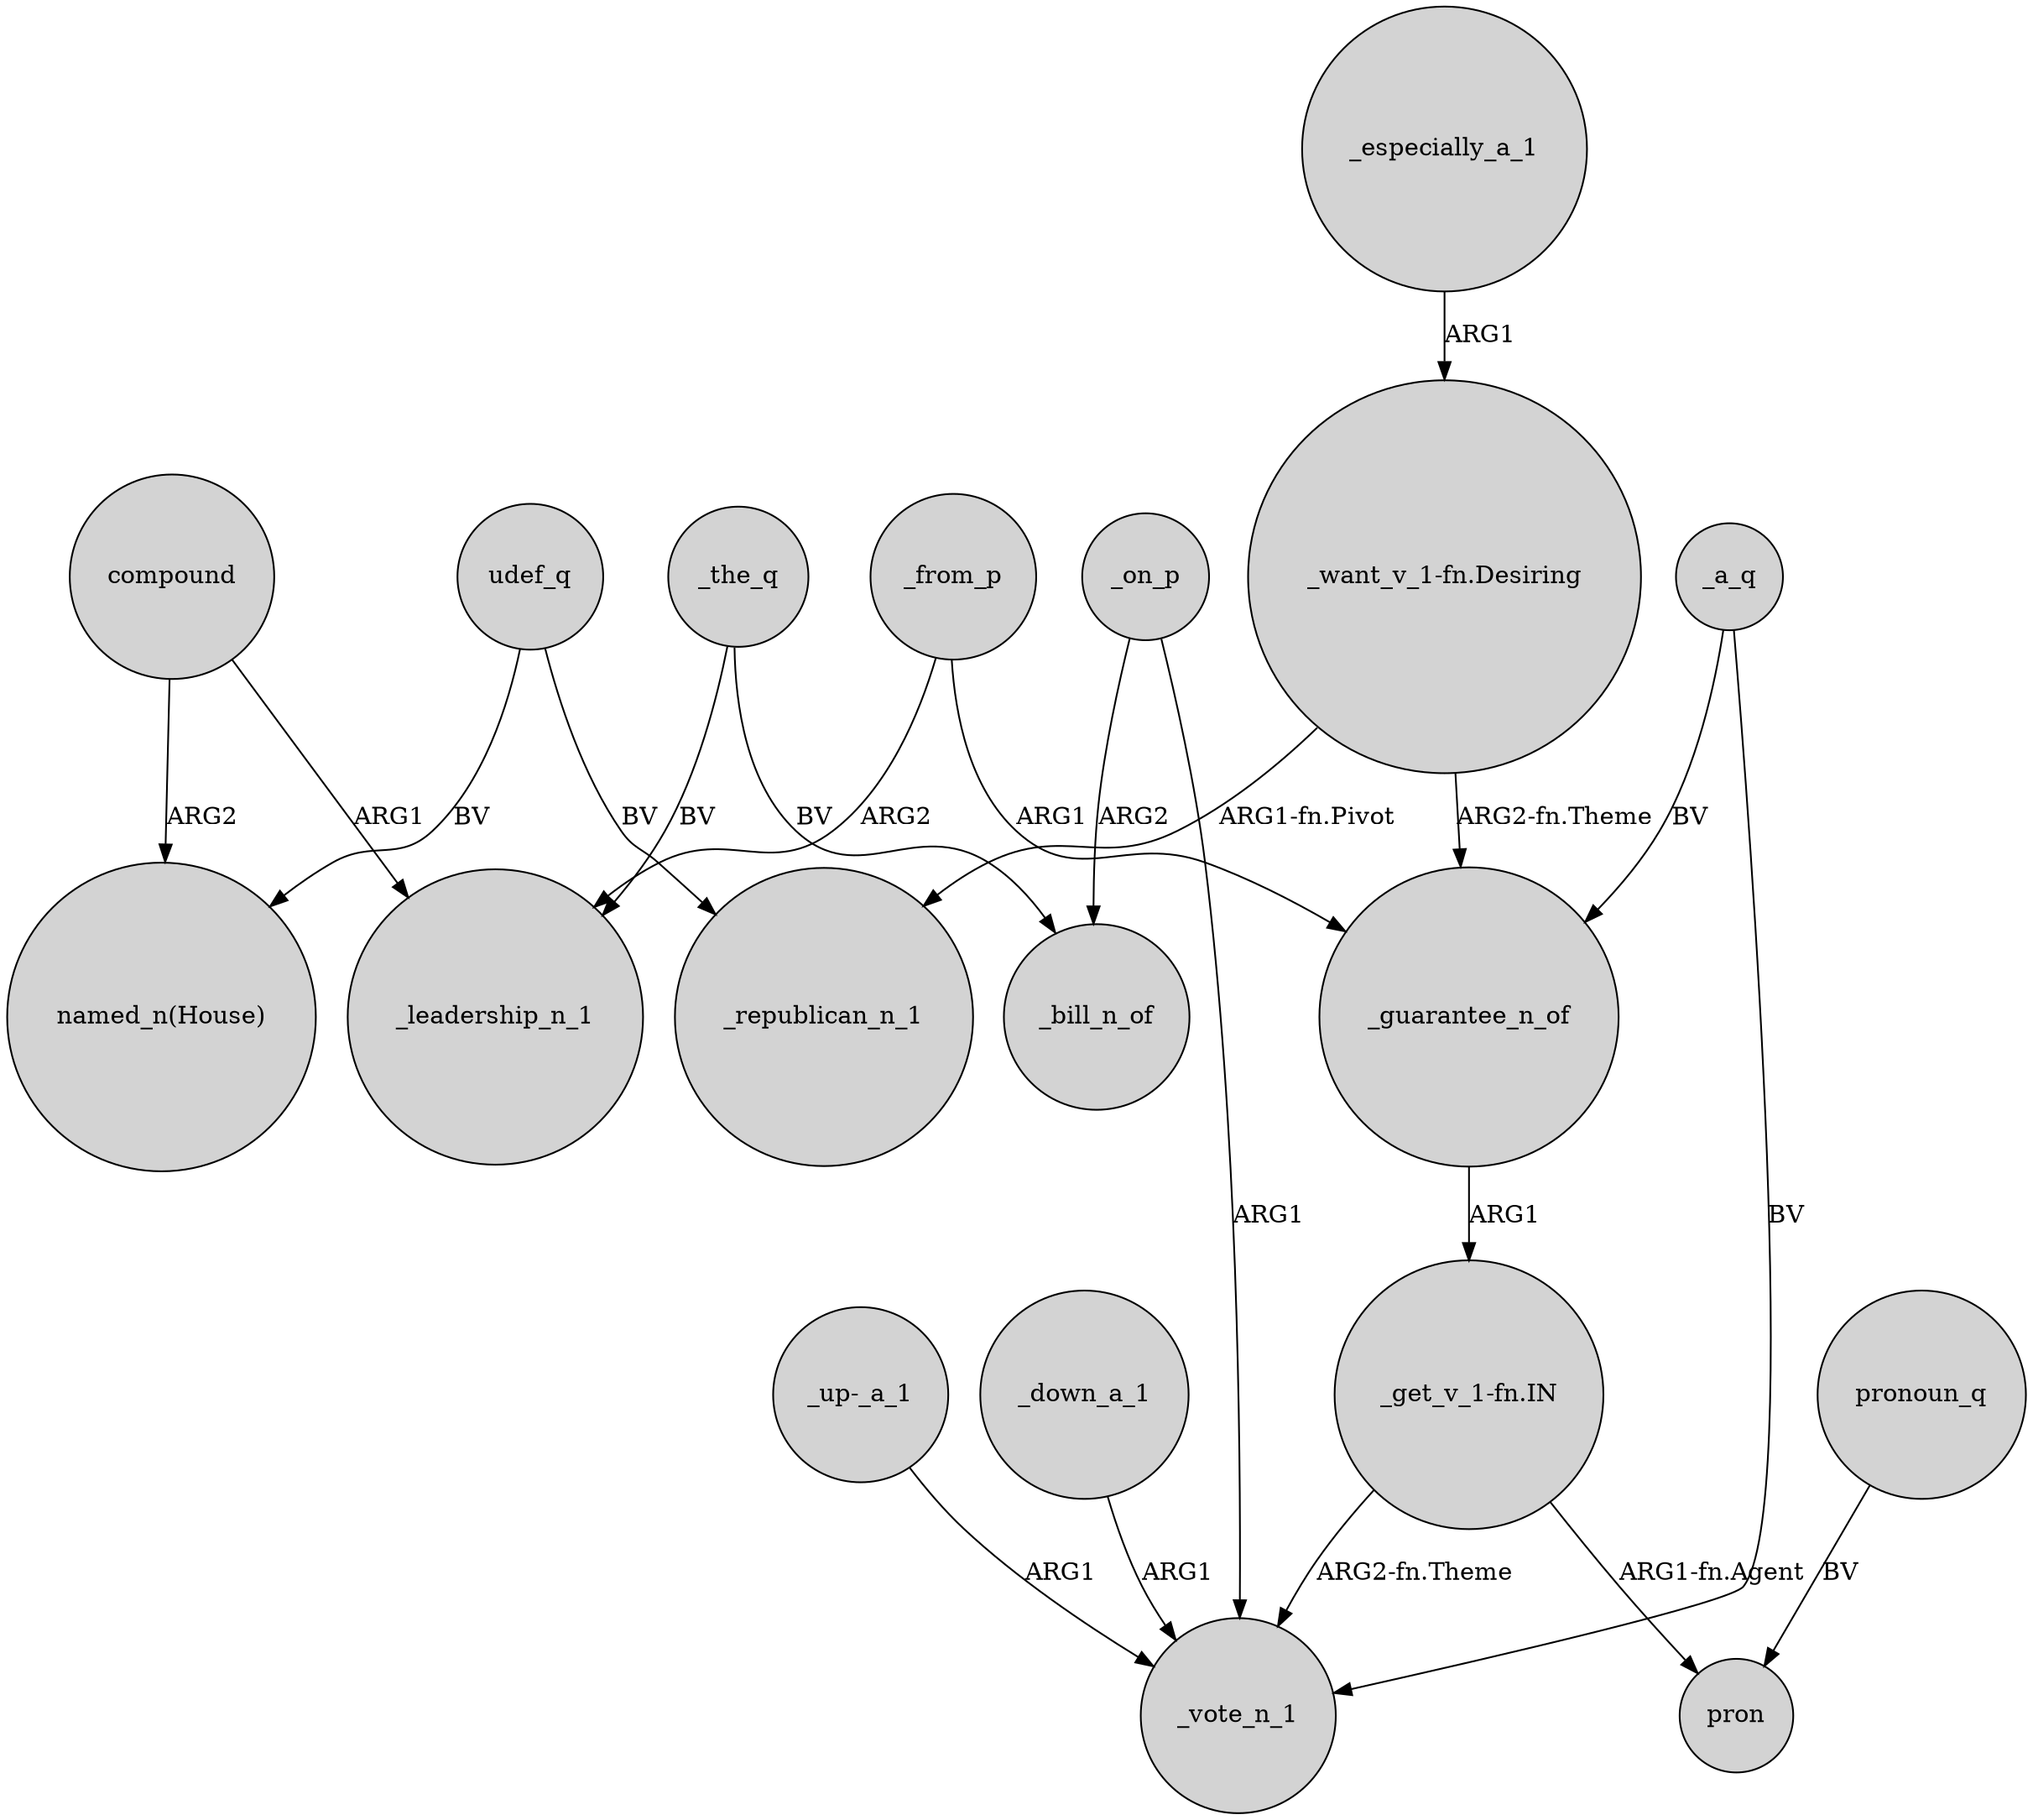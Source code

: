 digraph {
	node [shape=circle style=filled]
	udef_q -> "named_n(House)" [label=BV]
	_the_q -> _bill_n_of [label=BV]
	"_want_v_1-fn.Desiring" -> _republican_n_1 [label="ARG1-fn.Pivot"]
	_a_q -> _guarantee_n_of [label=BV]
	_on_p -> _vote_n_1 [label=ARG1]
	"_up-_a_1" -> _vote_n_1 [label=ARG1]
	compound -> _leadership_n_1 [label=ARG1]
	_down_a_1 -> _vote_n_1 [label=ARG1]
	_the_q -> _leadership_n_1 [label=BV]
	"_get_v_1-fn.IN" -> _vote_n_1 [label="ARG2-fn.Theme"]
	pronoun_q -> pron [label=BV]
	_guarantee_n_of -> "_get_v_1-fn.IN" [label=ARG1]
	"_get_v_1-fn.IN" -> pron [label="ARG1-fn.Agent"]
	_from_p -> _leadership_n_1 [label=ARG2]
	compound -> "named_n(House)" [label=ARG2]
	_from_p -> _guarantee_n_of [label=ARG1]
	_a_q -> _vote_n_1 [label=BV]
	_on_p -> _bill_n_of [label=ARG2]
	"_want_v_1-fn.Desiring" -> _guarantee_n_of [label="ARG2-fn.Theme"]
	udef_q -> _republican_n_1 [label=BV]
	_especially_a_1 -> "_want_v_1-fn.Desiring" [label=ARG1]
}
